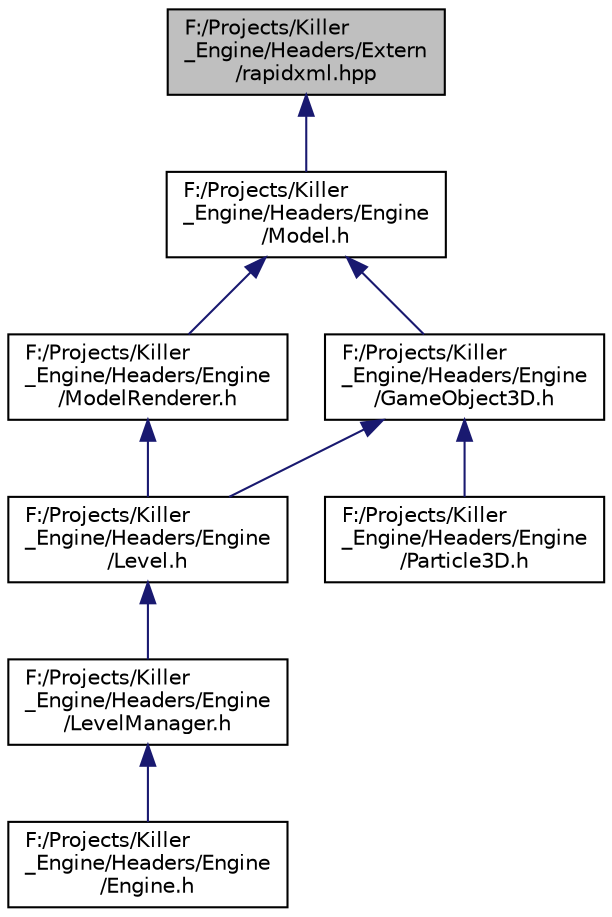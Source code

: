digraph "F:/Projects/Killer_Engine/Headers/Extern/rapidxml.hpp"
{
  edge [fontname="Helvetica",fontsize="10",labelfontname="Helvetica",labelfontsize="10"];
  node [fontname="Helvetica",fontsize="10",shape=record];
  Node5 [label="F:/Projects/Killer\l_Engine/Headers/Extern\l/rapidxml.hpp",height=0.2,width=0.4,color="black", fillcolor="grey75", style="filled", fontcolor="black"];
  Node5 -> Node6 [dir="back",color="midnightblue",fontsize="10",style="solid",fontname="Helvetica"];
  Node6 [label="F:/Projects/Killer\l_Engine/Headers/Engine\l/Model.h",height=0.2,width=0.4,color="black", fillcolor="white", style="filled",URL="$_model_8h_source.html"];
  Node6 -> Node7 [dir="back",color="midnightblue",fontsize="10",style="solid",fontname="Helvetica"];
  Node7 [label="F:/Projects/Killer\l_Engine/Headers/Engine\l/GameObject3D.h",height=0.2,width=0.4,color="black", fillcolor="white", style="filled",URL="$_game_object3_d_8h_source.html"];
  Node7 -> Node8 [dir="back",color="midnightblue",fontsize="10",style="solid",fontname="Helvetica"];
  Node8 [label="F:/Projects/Killer\l_Engine/Headers/Engine\l/Level.h",height=0.2,width=0.4,color="black", fillcolor="white", style="filled",URL="$_level_8h_source.html"];
  Node8 -> Node9 [dir="back",color="midnightblue",fontsize="10",style="solid",fontname="Helvetica"];
  Node9 [label="F:/Projects/Killer\l_Engine/Headers/Engine\l/LevelManager.h",height=0.2,width=0.4,color="black", fillcolor="white", style="filled",URL="$_level_manager_8h_source.html"];
  Node9 -> Node10 [dir="back",color="midnightblue",fontsize="10",style="solid",fontname="Helvetica"];
  Node10 [label="F:/Projects/Killer\l_Engine/Headers/Engine\l/Engine.h",height=0.2,width=0.4,color="black", fillcolor="white", style="filled",URL="$_engine_8h_source.html"];
  Node7 -> Node11 [dir="back",color="midnightblue",fontsize="10",style="solid",fontname="Helvetica"];
  Node11 [label="F:/Projects/Killer\l_Engine/Headers/Engine\l/Particle3D.h",height=0.2,width=0.4,color="black", fillcolor="white", style="filled",URL="$_particle3_d_8h_source.html"];
  Node6 -> Node12 [dir="back",color="midnightblue",fontsize="10",style="solid",fontname="Helvetica"];
  Node12 [label="F:/Projects/Killer\l_Engine/Headers/Engine\l/ModelRenderer.h",height=0.2,width=0.4,color="black", fillcolor="white", style="filled",URL="$_model_renderer_8h_source.html"];
  Node12 -> Node8 [dir="back",color="midnightblue",fontsize="10",style="solid",fontname="Helvetica"];
}
